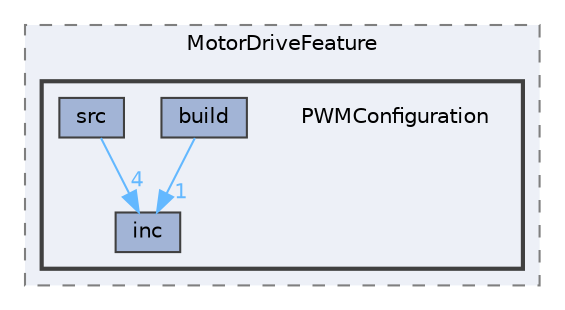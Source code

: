 digraph "EGEMOBİL/EEM_TASK/MotorDriveFeature/PWMConfiguration"
{
 // LATEX_PDF_SIZE
  bgcolor="transparent";
  edge [fontname=Helvetica,fontsize=10,labelfontname=Helvetica,labelfontsize=10];
  node [fontname=Helvetica,fontsize=10,shape=box,height=0.2,width=0.4];
  compound=true
  subgraph clusterdir_1fac82efb7a484bf104c8eeded95e279 {
    graph [ bgcolor="#edf0f7", pencolor="grey50", label="MotorDriveFeature", fontname=Helvetica,fontsize=10 style="filled,dashed", URL="dir_1fac82efb7a484bf104c8eeded95e279.html",tooltip=""]
  subgraph clusterdir_ccffbb699b9fe73ea74e7c175d621a7a {
    graph [ bgcolor="#edf0f7", pencolor="grey25", label="", fontname=Helvetica,fontsize=10 style="filled,bold", URL="dir_ccffbb699b9fe73ea74e7c175d621a7a.html",tooltip=""]
    dir_ccffbb699b9fe73ea74e7c175d621a7a [shape=plaintext, label="PWMConfiguration"];
  dir_a183ee9a01ec5dd5f9375f21e9663742 [label="build", fillcolor="#a2b4d6", color="grey25", style="filled", URL="dir_a183ee9a01ec5dd5f9375f21e9663742.html",tooltip=""];
  dir_7bf16f92946c0f2427442e807549088b [label="inc", fillcolor="#a2b4d6", color="grey25", style="filled", URL="dir_7bf16f92946c0f2427442e807549088b.html",tooltip=""];
  dir_2f25e31c30c5a1af5e0ee5f034d58991 [label="src", fillcolor="#a2b4d6", color="grey25", style="filled", URL="dir_2f25e31c30c5a1af5e0ee5f034d58991.html",tooltip=""];
  }
  }
  dir_a183ee9a01ec5dd5f9375f21e9663742->dir_7bf16f92946c0f2427442e807549088b [headlabel="1", labeldistance=1.5 headhref="dir_000000_000003.html" href="dir_000000_000003.html" color="steelblue1" fontcolor="steelblue1"];
  dir_2f25e31c30c5a1af5e0ee5f034d58991->dir_7bf16f92946c0f2427442e807549088b [headlabel="4", labeldistance=1.5 headhref="dir_000006_000003.html" href="dir_000006_000003.html" color="steelblue1" fontcolor="steelblue1"];
}
